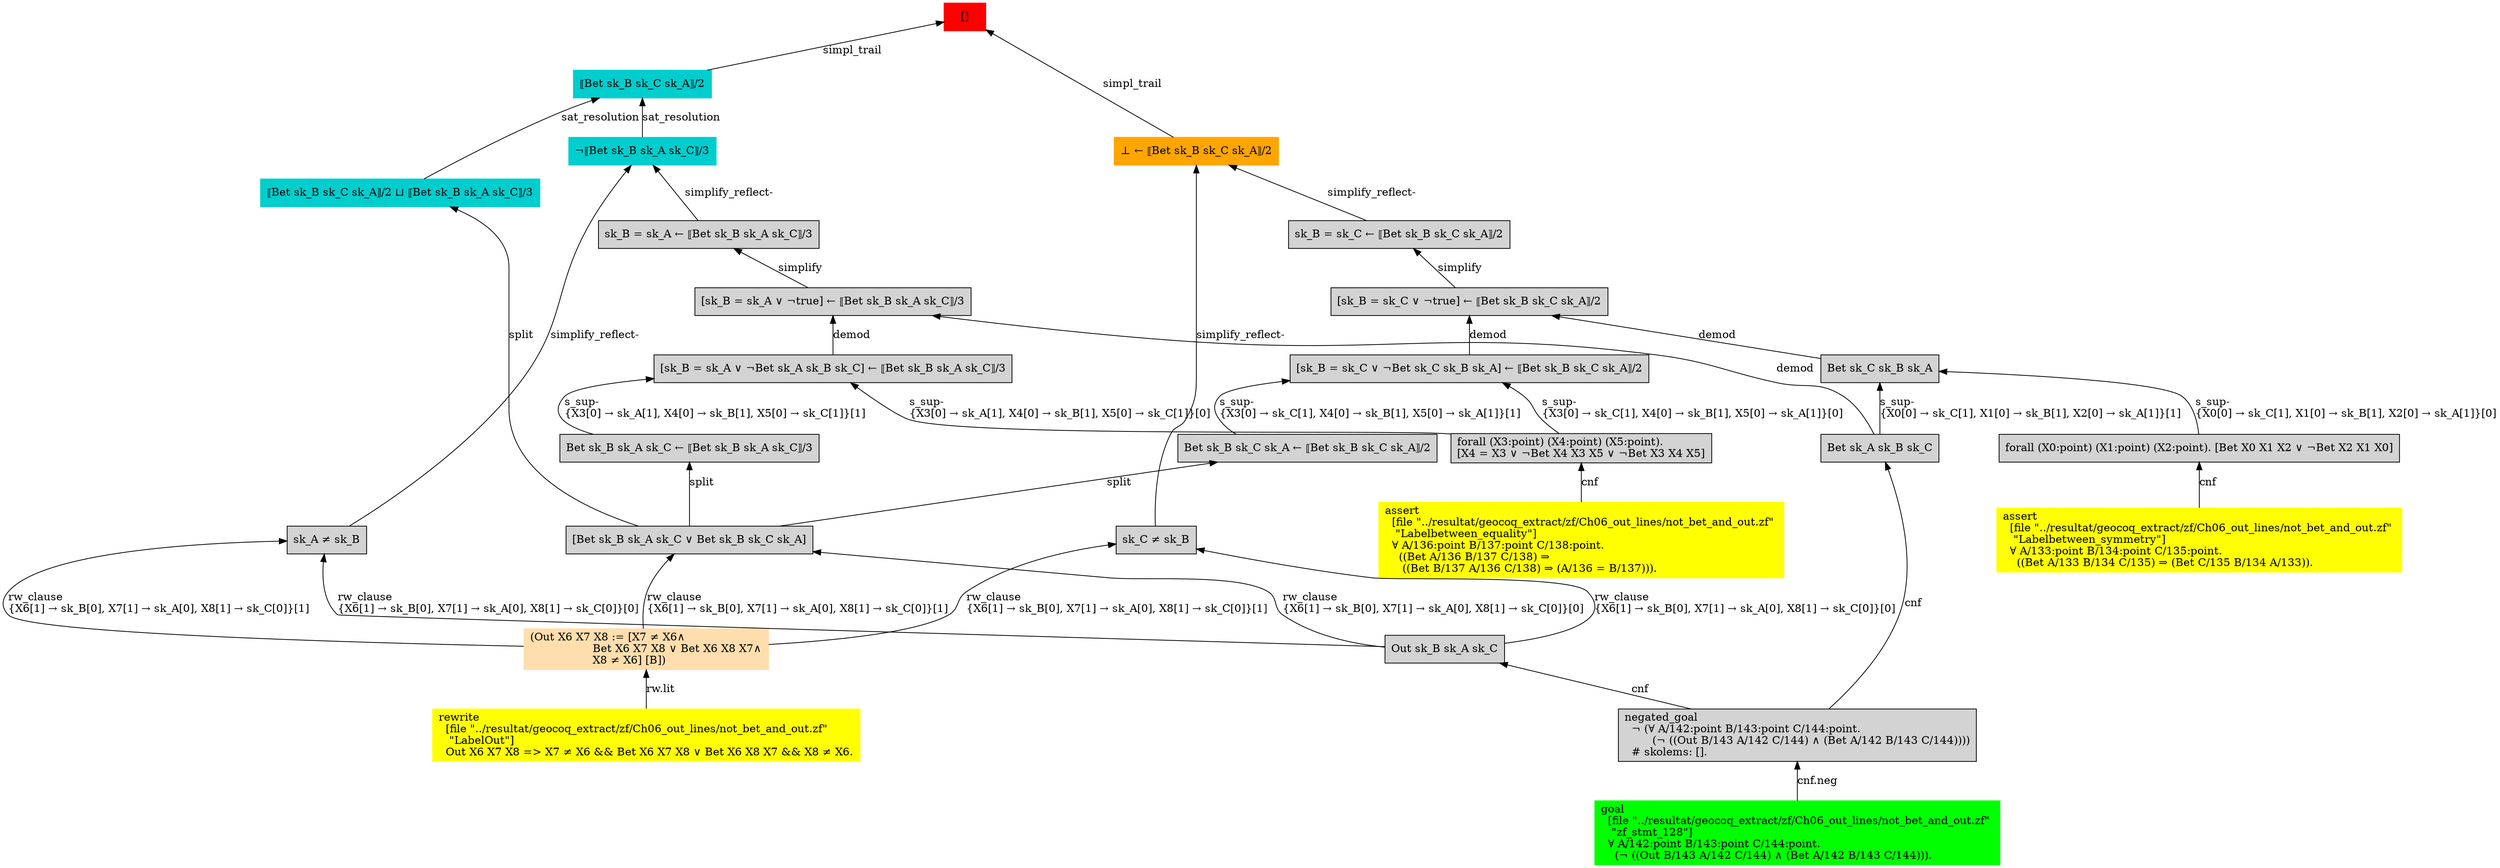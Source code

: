 digraph "unsat_graph" {
  vertex_0 [color=red, label="[]", shape=box, style=filled];
  vertex_0 -> vertex_1 [label="simpl_trail", dir="back"];
  vertex_1 [color=cyan3, shape=box, label="⟦Bet sk_B sk_C sk_A⟧/2\l", style=filled];
  vertex_1 -> vertex_2 [label="sat_resolution", dir="back"];
  vertex_2 [color=cyan3, shape=box, label="¬⟦Bet sk_B sk_A sk_C⟧/3\l", style=filled];
  vertex_2 -> vertex_3 [label="simplify_reflect-", dir="back"];
  vertex_3 [shape=box, label="sk_A ≠ sk_B\l", style=filled];
  vertex_3 -> vertex_4 [label="rw_clause\l\{X6[1] → sk_B[0], X7[1] → sk_A[0], X8[1] → sk_C[0]\}[1]\l", dir="back"];
  vertex_4 [color=navajowhite, shape=box, label="(Out X6 X7 X8 := [X7 ≠ X6∧\l                  Bet X6 X7 X8 ∨ Bet X6 X8 X7∧\l                  X8 ≠ X6] [B])\l", style=filled];
  vertex_4 -> vertex_5 [label="rw.lit", dir="back"];
  vertex_5 [color=yellow, shape=box, label="rewrite\l  [file \"../resultat/geocoq_extract/zf/Ch06_out_lines/not_bet_and_out.zf\" \l   \"LabelOut\"]\l  Out X6 X7 X8 =\> X7 ≠ X6 && Bet X6 X7 X8 ∨ Bet X6 X8 X7 && X8 ≠ X6.\l", style=filled];
  vertex_3 -> vertex_6 [label="rw_clause\l\{X6[1] → sk_B[0], X7[1] → sk_A[0], X8[1] → sk_C[0]\}[0]\l", dir="back"];
  vertex_6 [shape=box, label="Out sk_B sk_A sk_C\l", style=filled];
  vertex_6 -> vertex_7 [label="cnf", dir="back"];
  vertex_7 [shape=box, label="negated_goal\l  ¬ (∀ A/142:point B/143:point C/144:point.\l        (¬ ((Out B/143 A/142 C/144) ∧ (Bet A/142 B/143 C/144))))\l  # skolems: [].\l", style=filled];
  vertex_7 -> vertex_8 [label="cnf.neg", dir="back"];
  vertex_8 [color=green, shape=box, label="goal\l  [file \"../resultat/geocoq_extract/zf/Ch06_out_lines/not_bet_and_out.zf\" \l   \"zf_stmt_128\"]\l  ∀ A/142:point B/143:point C/144:point.\l    (¬ ((Out B/143 A/142 C/144) ∧ (Bet A/142 B/143 C/144))).\l", style=filled];
  vertex_2 -> vertex_9 [label="simplify_reflect-", dir="back"];
  vertex_9 [shape=box, label="sk_B = sk_A ← ⟦Bet sk_B sk_A sk_C⟧/3\l", style=filled];
  vertex_9 -> vertex_10 [label="simplify", dir="back"];
  vertex_10 [shape=box, label="[sk_B = sk_A ∨ ¬true] ← ⟦Bet sk_B sk_A sk_C⟧/3\l", style=filled];
  vertex_10 -> vertex_11 [label="demod", dir="back"];
  vertex_11 [shape=box, label="Bet sk_A sk_B sk_C\l", style=filled];
  vertex_11 -> vertex_7 [label="cnf", dir="back"];
  vertex_10 -> vertex_12 [label="demod", dir="back"];
  vertex_12 [shape=box, label="[sk_B = sk_A ∨ ¬Bet sk_A sk_B sk_C] ← ⟦Bet sk_B sk_A sk_C⟧/3\l", style=filled];
  vertex_12 -> vertex_13 [label="s_sup-\l\{X3[0] → sk_A[1], X4[0] → sk_B[1], X5[0] → sk_C[1]\}[0]\l", dir="back"];
  vertex_13 [shape=box, label="forall (X3:point) (X4:point) (X5:point).\l[X4 = X3 ∨ ¬Bet X4 X3 X5 ∨ ¬Bet X3 X4 X5]\l", style=filled];
  vertex_13 -> vertex_14 [label="cnf", dir="back"];
  vertex_14 [color=yellow, shape=box, label="assert\l  [file \"../resultat/geocoq_extract/zf/Ch06_out_lines/not_bet_and_out.zf\" \l   \"Labelbetween_equality\"]\l  ∀ A/136:point B/137:point C/138:point.\l    ((Bet A/136 B/137 C/138) ⇒\l     ((Bet B/137 A/136 C/138) ⇒ (A/136 = B/137))).\l", style=filled];
  vertex_12 -> vertex_15 [label="s_sup-\l\{X3[0] → sk_A[1], X4[0] → sk_B[1], X5[0] → sk_C[1]\}[1]\l", dir="back"];
  vertex_15 [shape=box, label="Bet sk_B sk_A sk_C ← ⟦Bet sk_B sk_A sk_C⟧/3\l", style=filled];
  vertex_15 -> vertex_16 [label="split", dir="back"];
  vertex_16 [shape=box, label="[Bet sk_B sk_A sk_C ∨ Bet sk_B sk_C sk_A]\l", style=filled];
  vertex_16 -> vertex_4 [label="rw_clause\l\{X6[1] → sk_B[0], X7[1] → sk_A[0], X8[1] → sk_C[0]\}[1]\l", dir="back"];
  vertex_16 -> vertex_6 [label="rw_clause\l\{X6[1] → sk_B[0], X7[1] → sk_A[0], X8[1] → sk_C[0]\}[0]\l", dir="back"];
  vertex_1 -> vertex_17 [label="sat_resolution", dir="back"];
  vertex_17 [color=cyan3, shape=box, label="⟦Bet sk_B sk_C sk_A⟧/2 ⊔ ⟦Bet sk_B sk_A sk_C⟧/3\l", style=filled];
  vertex_17 -> vertex_16 [label="split", dir="back"];
  vertex_0 -> vertex_18 [label="simpl_trail", dir="back"];
  vertex_18 [color=orange, shape=box, label="⊥ ← ⟦Bet sk_B sk_C sk_A⟧/2\l", style=filled];
  vertex_18 -> vertex_19 [label="simplify_reflect-", dir="back"];
  vertex_19 [shape=box, label="sk_C ≠ sk_B\l", style=filled];
  vertex_19 -> vertex_4 [label="rw_clause\l\{X6[1] → sk_B[0], X7[1] → sk_A[0], X8[1] → sk_C[0]\}[1]\l", dir="back"];
  vertex_19 -> vertex_6 [label="rw_clause\l\{X6[1] → sk_B[0], X7[1] → sk_A[0], X8[1] → sk_C[0]\}[0]\l", dir="back"];
  vertex_18 -> vertex_20 [label="simplify_reflect-", dir="back"];
  vertex_20 [shape=box, label="sk_B = sk_C ← ⟦Bet sk_B sk_C sk_A⟧/2\l", style=filled];
  vertex_20 -> vertex_21 [label="simplify", dir="back"];
  vertex_21 [shape=box, label="[sk_B = sk_C ∨ ¬true] ← ⟦Bet sk_B sk_C sk_A⟧/2\l", style=filled];
  vertex_21 -> vertex_22 [label="demod", dir="back"];
  vertex_22 [shape=box, label="Bet sk_C sk_B sk_A\l", style=filled];
  vertex_22 -> vertex_23 [label="s_sup-\l\{X0[0] → sk_C[1], X1[0] → sk_B[1], X2[0] → sk_A[1]\}[0]\l", dir="back"];
  vertex_23 [shape=box, label="forall (X0:point) (X1:point) (X2:point). [Bet X0 X1 X2 ∨ ¬Bet X2 X1 X0]\l", style=filled];
  vertex_23 -> vertex_24 [label="cnf", dir="back"];
  vertex_24 [color=yellow, shape=box, label="assert\l  [file \"../resultat/geocoq_extract/zf/Ch06_out_lines/not_bet_and_out.zf\" \l   \"Labelbetween_symmetry\"]\l  ∀ A/133:point B/134:point C/135:point.\l    ((Bet A/133 B/134 C/135) ⇒ (Bet C/135 B/134 A/133)).\l", style=filled];
  vertex_22 -> vertex_11 [label="s_sup-\l\{X0[0] → sk_C[1], X1[0] → sk_B[1], X2[0] → sk_A[1]\}[1]\l", dir="back"];
  vertex_21 -> vertex_25 [label="demod", dir="back"];
  vertex_25 [shape=box, label="[sk_B = sk_C ∨ ¬Bet sk_C sk_B sk_A] ← ⟦Bet sk_B sk_C sk_A⟧/2\l", style=filled];
  vertex_25 -> vertex_13 [label="s_sup-\l\{X3[0] → sk_C[1], X4[0] → sk_B[1], X5[0] → sk_A[1]\}[0]\l", dir="back"];
  vertex_25 -> vertex_26 [label="s_sup-\l\{X3[0] → sk_C[1], X4[0] → sk_B[1], X5[0] → sk_A[1]\}[1]\l", dir="back"];
  vertex_26 [shape=box, label="Bet sk_B sk_C sk_A ← ⟦Bet sk_B sk_C sk_A⟧/2\l", style=filled];
  vertex_26 -> vertex_16 [label="split", dir="back"];
  }


